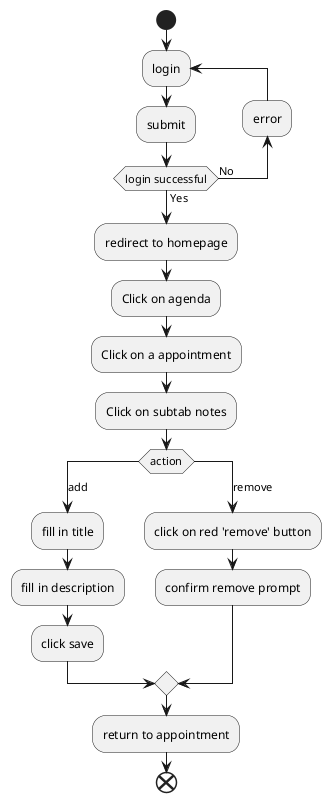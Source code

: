 @startuml agenda activity
start
repeat :login; 
:submit;
backward :error;
repeat while (login successful) is (No) not (Yes)
    :redirect to homepage;
    :Click on agenda;
    :Click on a appointment;
    :Click on subtab notes;
    switch (action)
        case (add)
            :fill in title;
            :fill in description;
            :click save;
        case (remove)
            :click on red 'remove' button;
            :confirm remove prompt;   
    endswitch
    :return to appointment;
    end
@enduml